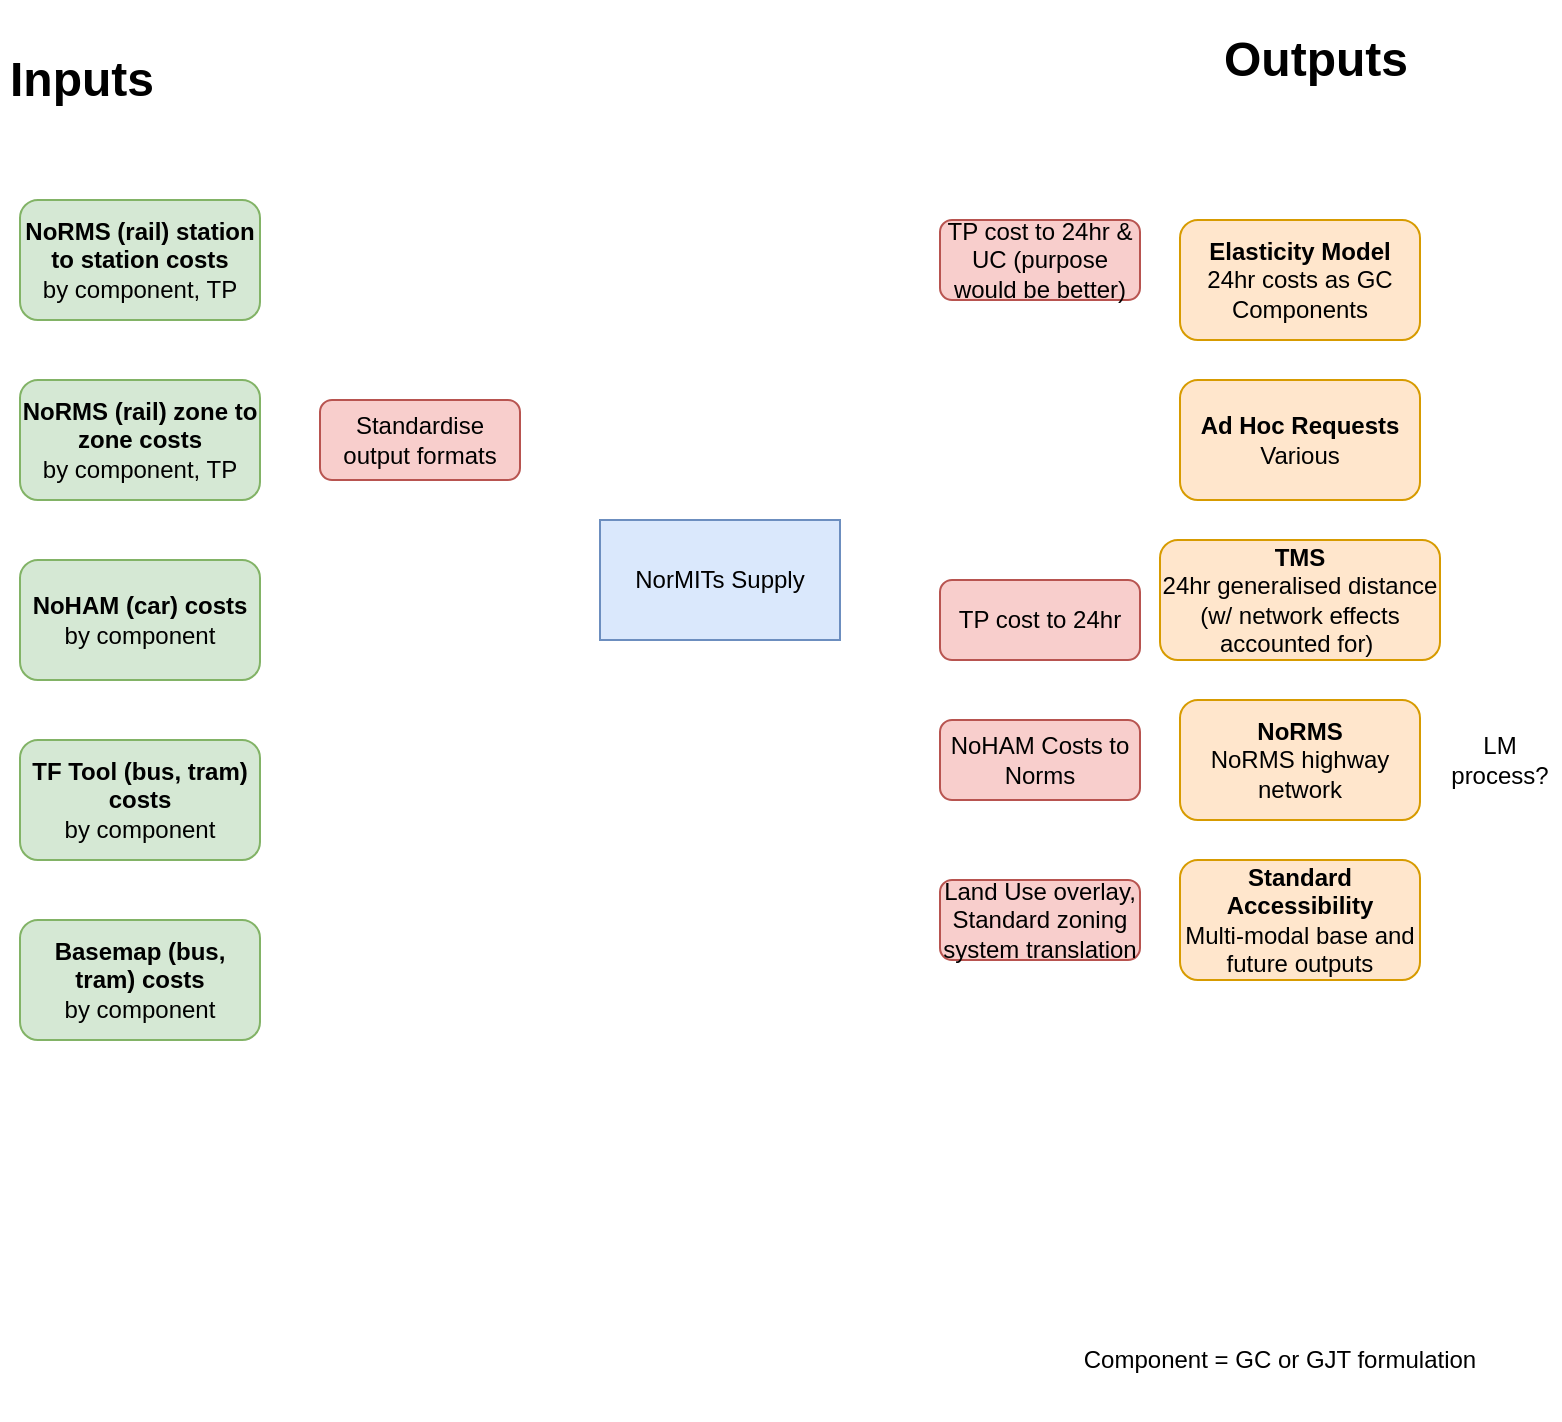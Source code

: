 <mxfile version="14.4.2" type="device" pages="3"><diagram id="ng6QUe8LsKjFtSb1NZrj" name="I/O Summary"><mxGraphModel dx="1422" dy="822" grid="1" gridSize="10" guides="1" tooltips="1" connect="1" arrows="1" fold="1" page="1" pageScale="1" pageWidth="827" pageHeight="1169" math="0" shadow="0"><root><mxCell id="0"/><mxCell id="1" parent="0"/><mxCell id="vtY2OY6Wc44oVGDbsz-r-1" value="NorMITs Supply" style="rounded=0;whiteSpace=wrap;html=1;fillColor=#dae8fc;strokeColor=#6c8ebf;" parent="1" vertex="1"><mxGeometry x="330" y="270" width="120" height="60" as="geometry"/></mxCell><mxCell id="vtY2OY6Wc44oVGDbsz-r-2" value="&lt;b&gt;Elasticity Model&lt;/b&gt;&lt;br&gt;24hr costs as GC Components" style="rounded=1;whiteSpace=wrap;html=1;fillColor=#ffe6cc;strokeColor=#d79b00;" parent="1" vertex="1"><mxGeometry x="620" y="120" width="120" height="60" as="geometry"/></mxCell><mxCell id="vtY2OY6Wc44oVGDbsz-r-3" value="&lt;h1&gt;Outputs&lt;/h1&gt;" style="text;html=1;strokeColor=none;fillColor=none;spacing=5;spacingTop=-20;whiteSpace=wrap;overflow=hidden;rounded=0;" parent="1" vertex="1"><mxGeometry x="637" y="20" width="103" height="40" as="geometry"/></mxCell><mxCell id="vtY2OY6Wc44oVGDbsz-r-4" value="&lt;h1&gt;Inputs&lt;/h1&gt;" style="text;html=1;strokeColor=none;fillColor=none;spacing=5;spacingTop=-20;whiteSpace=wrap;overflow=hidden;rounded=0;" parent="1" vertex="1"><mxGeometry x="30" y="30" width="190" height="40" as="geometry"/></mxCell><mxCell id="vtY2OY6Wc44oVGDbsz-r-7" value="&lt;b&gt;NoRMS (rail) zone to zone costs&lt;/b&gt;&lt;br&gt;by component, TP" style="rounded=1;whiteSpace=wrap;html=1;fillColor=#d5e8d4;strokeColor=#82b366;" parent="1" vertex="1"><mxGeometry x="40" y="200" width="120" height="60" as="geometry"/></mxCell><mxCell id="vtY2OY6Wc44oVGDbsz-r-8" value="&lt;b&gt;NoHAM (car) costs&lt;/b&gt;&lt;br&gt;by component" style="rounded=1;whiteSpace=wrap;html=1;fillColor=#d5e8d4;strokeColor=#82b366;" parent="1" vertex="1"><mxGeometry x="40" y="290" width="120" height="60" as="geometry"/></mxCell><mxCell id="vtY2OY6Wc44oVGDbsz-r-9" value="&lt;b&gt;TF Tool (bus, tram) costs&lt;/b&gt;&lt;br&gt;by component" style="rounded=1;whiteSpace=wrap;html=1;fillColor=#d5e8d4;strokeColor=#82b366;" parent="1" vertex="1"><mxGeometry x="40" y="380" width="120" height="60" as="geometry"/></mxCell><mxCell id="WKLIyswmitLKTBoAF7zt-1" value="&lt;b&gt;Basemap (bus, tram) costs&lt;/b&gt;&lt;br&gt;&lt;span&gt;by component&lt;/span&gt;" style="rounded=1;whiteSpace=wrap;html=1;fillColor=#d5e8d4;strokeColor=#82b366;" vertex="1" parent="1"><mxGeometry x="40" y="470" width="120" height="60" as="geometry"/></mxCell><mxCell id="WKLIyswmitLKTBoAF7zt-2" value="&lt;b&gt;NoRMS (rail) station to station costs&lt;/b&gt;&lt;br&gt;by component, TP" style="rounded=1;whiteSpace=wrap;html=1;fillColor=#d5e8d4;strokeColor=#82b366;" vertex="1" parent="1"><mxGeometry x="40" y="110" width="120" height="60" as="geometry"/></mxCell><mxCell id="WKLIyswmitLKTBoAF7zt-3" value="Component = GC or GJT formulation" style="text;html=1;strokeColor=none;fillColor=none;align=center;verticalAlign=middle;whiteSpace=wrap;rounded=0;" vertex="1" parent="1"><mxGeometry x="550" y="660" width="240" height="60" as="geometry"/></mxCell><mxCell id="WKLIyswmitLKTBoAF7zt-4" value="&lt;b&gt;Ad Hoc Requests&lt;/b&gt;&lt;br&gt;Various" style="rounded=1;whiteSpace=wrap;html=1;fillColor=#ffe6cc;strokeColor=#d79b00;" vertex="1" parent="1"><mxGeometry x="620" y="200" width="120" height="60" as="geometry"/></mxCell><mxCell id="WKLIyswmitLKTBoAF7zt-5" value="&lt;b&gt;TMS&lt;br&gt;&lt;/b&gt;24hr generalised distance (w/ network effects accounted for)&amp;nbsp;" style="rounded=1;whiteSpace=wrap;html=1;fillColor=#ffe6cc;strokeColor=#d79b00;" vertex="1" parent="1"><mxGeometry x="610" y="280" width="140" height="60" as="geometry"/></mxCell><mxCell id="WKLIyswmitLKTBoAF7zt-6" value="&lt;b&gt;NoRMS&lt;/b&gt;&lt;br&gt;NoRMS highway network" style="rounded=1;whiteSpace=wrap;html=1;fillColor=#ffe6cc;strokeColor=#d79b00;" vertex="1" parent="1"><mxGeometry x="620" y="360" width="120" height="60" as="geometry"/></mxCell><mxCell id="WKLIyswmitLKTBoAF7zt-7" value="LM process?" style="text;html=1;strokeColor=none;fillColor=none;align=center;verticalAlign=middle;whiteSpace=wrap;rounded=0;" vertex="1" parent="1"><mxGeometry x="750" y="370" width="60" height="40" as="geometry"/></mxCell><mxCell id="WKLIyswmitLKTBoAF7zt-9" value="TP cost to 24hr" style="rounded=1;whiteSpace=wrap;html=1;fillColor=#f8cecc;strokeColor=#b85450;" vertex="1" parent="1"><mxGeometry x="500" y="300" width="100" height="40" as="geometry"/></mxCell><mxCell id="WKLIyswmitLKTBoAF7zt-10" value="NoHAM Costs to Norms" style="rounded=1;whiteSpace=wrap;html=1;fillColor=#f8cecc;strokeColor=#b85450;" vertex="1" parent="1"><mxGeometry x="500" y="370" width="100" height="40" as="geometry"/></mxCell><mxCell id="WKLIyswmitLKTBoAF7zt-11" value="TP cost to 24hr &amp;amp; UC (purpose would be better)" style="rounded=1;whiteSpace=wrap;html=1;fillColor=#f8cecc;strokeColor=#b85450;" vertex="1" parent="1"><mxGeometry x="500" y="120" width="100" height="40" as="geometry"/></mxCell><mxCell id="WKLIyswmitLKTBoAF7zt-15" value="&lt;b&gt;Standard Accessibility&lt;br&gt;&lt;/b&gt;Multi-modal base and future outputs" style="rounded=1;whiteSpace=wrap;html=1;fillColor=#ffe6cc;strokeColor=#d79b00;" vertex="1" parent="1"><mxGeometry x="620" y="440" width="120" height="60" as="geometry"/></mxCell><mxCell id="WKLIyswmitLKTBoAF7zt-16" value="Land Use overlay,&lt;br&gt;Standard zoning system translation" style="rounded=1;whiteSpace=wrap;html=1;fillColor=#f8cecc;strokeColor=#b85450;" vertex="1" parent="1"><mxGeometry x="500" y="450" width="100" height="40" as="geometry"/></mxCell><mxCell id="_OcfcP-YuRUjrYsMJ8N5-1" value="Standardise output formats" style="rounded=1;whiteSpace=wrap;html=1;fillColor=#f8cecc;strokeColor=#b85450;" vertex="1" parent="1"><mxGeometry x="190" y="210" width="100" height="40" as="geometry"/></mxCell></root></mxGraphModel></diagram><diagram id="XN-Hf6w61QogSYUe9cB5" name="Functionality Summary"><mxGraphModel dx="1422" dy="822" grid="1" gridSize="10" guides="1" tooltips="1" connect="1" arrows="1" fold="1" page="1" pageScale="1" pageWidth="827" pageHeight="1169" math="0" shadow="0"><root><mxCell id="Va-NpPOOxE_68snIw_Kp-0"/><mxCell id="Va-NpPOOxE_68snIw_Kp-1" parent="Va-NpPOOxE_68snIw_Kp-0"/><mxCell id="Va-NpPOOxE_68snIw_Kp-2" value="NorMITs Supply" style="rounded=0;whiteSpace=wrap;html=1;fillColor=#dae8fc;strokeColor=#6c8ebf;" vertex="1" parent="Va-NpPOOxE_68snIw_Kp-1"><mxGeometry x="370" y="280" width="120" height="60" as="geometry"/></mxCell><mxCell id="Va-NpPOOxE_68snIw_Kp-13" value="Spatial aggregation &amp;amp; disaggregation&lt;b&gt; (matrix zone translation)&lt;/b&gt;" style="rounded=1;whiteSpace=wrap;html=1;fillColor=#f8cecc;strokeColor=#b85450;" vertex="1" parent="Va-NpPOOxE_68snIw_Kp-1"><mxGeometry x="140" y="370" width="120" height="60" as="geometry"/></mxCell><mxCell id="Va-NpPOOxE_68snIw_Kp-15" value="DB and .csv/.pbz2 output methods&amp;nbsp;" style="rounded=1;whiteSpace=wrap;html=1;fillColor=#d5e8d4;strokeColor=#82b366;" vertex="1" parent="Va-NpPOOxE_68snIw_Kp-1"><mxGeometry x="375" y="510" width="110" height="40" as="geometry"/></mxCell><mxCell id="Va-NpPOOxE_68snIw_Kp-17" value="UC/purpose translation" style="rounded=1;whiteSpace=wrap;html=1;fillColor=#f8cecc;strokeColor=#b85450;" vertex="1" parent="Va-NpPOOxE_68snIw_Kp-1"><mxGeometry x="400" y="370" width="100" height="40" as="geometry"/></mxCell><mxCell id="Va-NpPOOxE_68snIw_Kp-19" value="NTS" style="rounded=1;whiteSpace=wrap;html=1;fillColor=#e1d5e7;strokeColor=#9673a6;" vertex="1" parent="Va-NpPOOxE_68snIw_Kp-1"><mxGeometry x="270" y="210" width="70" height="30" as="geometry"/></mxCell><mxCell id="Va-NpPOOxE_68snIw_Kp-20" value="Models:&lt;br&gt;NorTMS, Land Use" style="rounded=1;whiteSpace=wrap;html=1;fillColor=#e1d5e7;strokeColor=#9673a6;" vertex="1" parent="Va-NpPOOxE_68snIw_Kp-1"><mxGeometry x="390" y="200" width="70" height="40" as="geometry"/></mxCell><mxCell id="Va-NpPOOxE_68snIw_Kp-21" value="Tools" style="rounded=1;whiteSpace=wrap;html=1;fillColor=#e1d5e7;strokeColor=#9673a6;" vertex="1" parent="Va-NpPOOxE_68snIw_Kp-1"><mxGeometry x="509" y="200" width="70" height="40" as="geometry"/></mxCell><mxCell id="N0HZ8yEjwe5KRvLUC2ta-0" value="Cost component parsing (GJT or GC) w/ flexible output" style="rounded=1;whiteSpace=wrap;html=1;fillColor=#f8cecc;strokeColor=#b85450;" vertex="1" parent="Va-NpPOOxE_68snIw_Kp-1"><mxGeometry x="520" y="370" width="116" height="60" as="geometry"/></mxCell><mxCell id="N0HZ8yEjwe5KRvLUC2ta-1" value="Temporal aggregation &amp;amp; disaggregation, incl. PA to OD" style="rounded=1;whiteSpace=wrap;html=1;fillColor=#d5e8d4;strokeColor=#82b366;" vertex="1" parent="Va-NpPOOxE_68snIw_Kp-1"><mxGeometry x="660" y="370" width="120" height="60" as="geometry"/></mxCell><mxCell id="WN_zocYBh9r7Qt5paVFQ-0" value="Standardisation of model skim formats" style="rounded=1;whiteSpace=wrap;html=1;fillColor=#d5e8d4;strokeColor=#82b366;" vertex="1" parent="Va-NpPOOxE_68snIw_Kp-1"><mxGeometry y="370" width="120" height="60" as="geometry"/></mxCell><mxCell id="1nH0cCjw0i3ZYOaNw4F8-0" value="Dimensional translation (2d to 1d)" style="rounded=1;whiteSpace=wrap;html=1;fillColor=#f8cecc;strokeColor=#b85450;" vertex="1" parent="Va-NpPOOxE_68snIw_Kp-1"><mxGeometry x="280" y="370" width="100" height="40" as="geometry"/></mxCell><mxCell id="6VPwqOOFMwLs34u-qf2U-0" value="Backlog" style="rounded=1;whiteSpace=wrap;html=1;fillColor=#f8cecc;strokeColor=#b85450;" vertex="1" parent="Va-NpPOOxE_68snIw_Kp-1"><mxGeometry x="566" y="100" width="70" height="40" as="geometry"/></mxCell><mxCell id="6VPwqOOFMwLs34u-qf2U-1" value="MVP" style="rounded=1;whiteSpace=wrap;html=1;fillColor=#d5e8d4;strokeColor=#82b366;" vertex="1" parent="Va-NpPOOxE_68snIw_Kp-1"><mxGeometry x="566" y="10" width="70" height="40" as="geometry"/></mxCell><mxCell id="6VPwqOOFMwLs34u-qf2U-2" value="MVP+" style="rounded=1;whiteSpace=wrap;html=1;fillColor=#fff2cc;strokeColor=#d6b656;" vertex="1" parent="Va-NpPOOxE_68snIw_Kp-1"><mxGeometry x="567" y="60" width="69" height="30" as="geometry"/></mxCell><mxCell id="6VPwqOOFMwLs34u-qf2U-3" value="Start by requesting from NoRMS VDM" style="text;html=1;strokeColor=none;fillColor=none;align=center;verticalAlign=middle;whiteSpace=wrap;rounded=0;" vertex="1" parent="Va-NpPOOxE_68snIw_Kp-1"><mxGeometry x="150" y="430" width="100" height="50" as="geometry"/></mxCell><mxCell id="6VPwqOOFMwLs34u-qf2U-4" value="Should exist already" style="text;html=1;strokeColor=none;fillColor=none;align=center;verticalAlign=middle;whiteSpace=wrap;rounded=0;" vertex="1" parent="Va-NpPOOxE_68snIw_Kp-1"><mxGeometry x="412.5" y="420" width="75" height="40" as="geometry"/></mxCell></root></mxGraphModel></diagram><diagram id="Kd3wPThA5OP-1A_rDzdj" name="Class Model"><mxGraphModel dx="1422" dy="822" grid="1" gridSize="10" guides="1" tooltips="1" connect="1" arrows="1" fold="1" page="1" pageScale="1" pageWidth="827" pageHeight="1169" math="0" shadow="0"><root><mxCell id="LCdE3i07Nhy5FytUAfIZ-0"/><mxCell id="LCdE3i07Nhy5FytUAfIZ-1" parent="LCdE3i07Nhy5FytUAfIZ-0"/><mxCell id="LCdE3i07Nhy5FytUAfIZ-2" value="NormitsSupply" style="swimlane;fontStyle=0;childLayout=stackLayout;horizontal=1;startSize=26;fillColor=none;horizontalStack=0;resizeParent=1;resizeParentMax=0;resizeLast=0;collapsible=1;marginBottom=0;" vertex="1" parent="LCdE3i07Nhy5FytUAfIZ-1"><mxGeometry x="241" y="240" width="286" height="234" as="geometry"/></mxCell><mxCell id="LCdE3i07Nhy5FytUAfIZ-3" value="+ Method: Cost translation" style="text;strokeColor=none;fillColor=none;align=left;verticalAlign=top;spacingLeft=4;spacingRight=4;overflow=hidden;rotatable=0;points=[[0,0.5],[1,0.5]];portConstraint=eastwest;" vertex="1" parent="LCdE3i07Nhy5FytUAfIZ-2"><mxGeometry y="26" width="286" height="26" as="geometry"/></mxCell><mxCell id="LCdE3i07Nhy5FytUAfIZ-4" value="+ Method: Cost Flattening" style="text;strokeColor=none;fillColor=none;align=left;verticalAlign=top;spacingLeft=4;spacingRight=4;overflow=hidden;rotatable=0;points=[[0,0.5],[1,0.5]];portConstraint=eastwest;" vertex="1" parent="LCdE3i07Nhy5FytUAfIZ-2"><mxGeometry y="52" width="286" height="26" as="geometry"/></mxCell><mxCell id="LCdE3i07Nhy5FytUAfIZ-5" value="+ Method: UC/purpose translation" style="text;strokeColor=none;fillColor=none;align=left;verticalAlign=top;spacingLeft=4;spacingRight=4;overflow=hidden;rotatable=0;points=[[0,0.5],[1,0.5]];portConstraint=eastwest;" vertex="1" parent="LCdE3i07Nhy5FytUAfIZ-2"><mxGeometry y="78" width="286" height="22" as="geometry"/></mxCell><mxCell id="LCdE3i07Nhy5FytUAfIZ-12" value="+ Method: Component Parsing" style="text;strokeColor=none;fillColor=none;align=left;verticalAlign=top;spacingLeft=4;spacingRight=4;overflow=hidden;rotatable=0;points=[[0,0.5],[1,0.5]];portConstraint=eastwest;" vertex="1" parent="LCdE3i07Nhy5FytUAfIZ-2"><mxGeometry y="100" width="286" height="26" as="geometry"/></mxCell><mxCell id="LCdE3i07Nhy5FytUAfIZ-11" value="+ Method: Temporal translation &amp; PA to OD" style="text;strokeColor=none;fillColor=none;align=left;verticalAlign=top;spacingLeft=4;spacingRight=4;overflow=hidden;rotatable=0;points=[[0,0.5],[1,0.5]];portConstraint=eastwest;" vertex="1" parent="LCdE3i07Nhy5FytUAfIZ-2"><mxGeometry y="126" width="286" height="24" as="geometry"/></mxCell><mxCell id="LCdE3i07Nhy5FytUAfIZ-13" value="+ Method: Cost Request - PRIORITY" style="text;strokeColor=none;fillColor=none;align=left;verticalAlign=top;spacingLeft=4;spacingRight=4;overflow=hidden;rotatable=0;points=[[0,0.5],[1,0.5]];portConstraint=eastwest;" vertex="1" parent="LCdE3i07Nhy5FytUAfIZ-2"><mxGeometry y="150" width="286" height="30" as="geometry"/></mxCell><mxCell id="LCdE3i07Nhy5FytUAfIZ-19" value="+ Method: Format standardisation - PRIORITY" style="text;strokeColor=none;fillColor=none;align=left;verticalAlign=top;spacingLeft=4;spacingRight=4;overflow=hidden;rotatable=0;points=[[0,0.5],[1,0.5]];portConstraint=eastwest;" vertex="1" parent="LCdE3i07Nhy5FytUAfIZ-2"><mxGeometry y="180" width="286" height="30" as="geometry"/></mxCell><mxCell id="4yieRYDjlK5CvBzeXgaR-0" value="+ Method: Output methods - PRIORITY" style="text;strokeColor=none;fillColor=none;align=left;verticalAlign=top;spacingLeft=4;spacingRight=4;overflow=hidden;rotatable=0;points=[[0,0.5],[1,0.5]];portConstraint=eastwest;" vertex="1" parent="LCdE3i07Nhy5FytUAfIZ-2"><mxGeometry y="210" width="286" height="24" as="geometry"/></mxCell><mxCell id="LCdE3i07Nhy5FytUAfIZ-17" style="edgeStyle=orthogonalEdgeStyle;rounded=0;orthogonalLoop=1;jettySize=auto;html=1;exitX=0.5;exitY=1;exitDx=0;exitDy=0;exitPerimeter=0;entryX=0.5;entryY=0;entryDx=0;entryDy=0;" edge="1" parent="LCdE3i07Nhy5FytUAfIZ-1" source="LCdE3i07Nhy5FytUAfIZ-14" target="LCdE3i07Nhy5FytUAfIZ-2"><mxGeometry relative="1" as="geometry"/></mxCell><mxCell id="LCdE3i07Nhy5FytUAfIZ-14" value="Cost Storage" style="shape=cylinder3;whiteSpace=wrap;html=1;boundedLbl=1;backgroundOutline=1;size=15;" vertex="1" parent="LCdE3i07Nhy5FytUAfIZ-1"><mxGeometry x="354" y="60" width="60" height="80" as="geometry"/></mxCell><mxCell id="LCdE3i07Nhy5FytUAfIZ-16" style="edgeStyle=orthogonalEdgeStyle;rounded=0;orthogonalLoop=1;jettySize=auto;html=1;exitX=1;exitY=0.5;exitDx=0;exitDy=0;entryX=0;entryY=0.5;entryDx=0;entryDy=0;entryPerimeter=0;" edge="1" parent="LCdE3i07Nhy5FytUAfIZ-1" source="LCdE3i07Nhy5FytUAfIZ-15" target="LCdE3i07Nhy5FytUAfIZ-14"><mxGeometry relative="1" as="geometry"/></mxCell><mxCell id="LCdE3i07Nhy5FytUAfIZ-15" value="Data In" style="whiteSpace=wrap;html=1;aspect=fixed;" vertex="1" parent="LCdE3i07Nhy5FytUAfIZ-1"><mxGeometry x="130" y="60" width="80" height="80" as="geometry"/></mxCell><mxCell id="LCdE3i07Nhy5FytUAfIZ-18" value="DB" style="text;html=1;strokeColor=none;fillColor=none;align=center;verticalAlign=middle;whiteSpace=wrap;rounded=0;" vertex="1" parent="LCdE3i07Nhy5FytUAfIZ-1"><mxGeometry x="430" y="90" width="40" height="20" as="geometry"/></mxCell></root></mxGraphModel></diagram></mxfile>